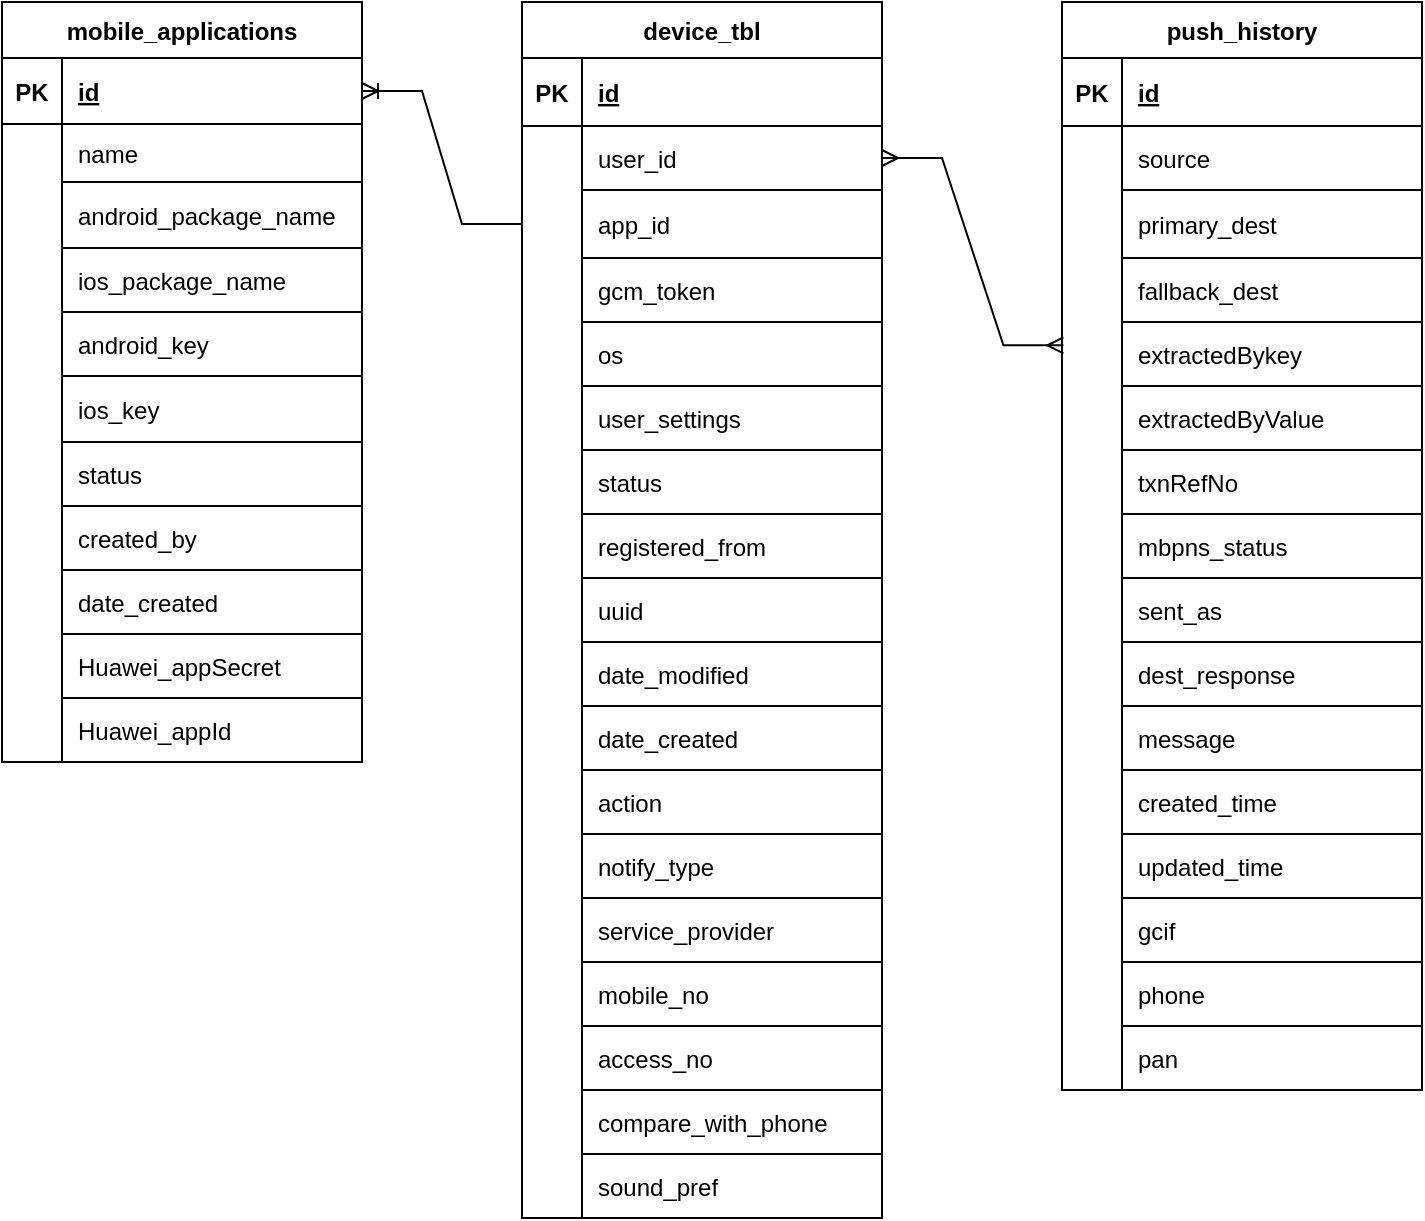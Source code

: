 <mxfile version="17.4.4" type="github"><diagram id="eEulWXPIhSDgjlJw3OlP" name="Page-1"><mxGraphModel dx="3148" dy="507" grid="1" gridSize="10" guides="1" tooltips="1" connect="1" arrows="1" fold="1" page="1" pageScale="1" pageWidth="1100" pageHeight="850" math="0" shadow="0"><root><mxCell id="0"/><mxCell id="1" parent="0"/><object label="mobile_applications" mobile_applications="primary key" id="qhrVkv6EG1f0teXsDzp--62"><mxCell style="shape=table;startSize=28;container=1;collapsible=1;childLayout=tableLayout;fixedRows=0;rowLines=0;fontStyle=1;align=center;resizeLast=1;fillColor=none;autosize=1;" vertex="1" parent="1"><mxGeometry x="-2180" y="50" width="180" height="380" as="geometry"/></mxCell></object><mxCell id="qhrVkv6EG1f0teXsDzp--63" value="" style="shape=tableRow;horizontal=0;startSize=0;swimlaneHead=0;swimlaneBody=0;fillColor=none;collapsible=0;dropTarget=0;points=[[0,0.5],[1,0.5]];portConstraint=eastwest;top=0;left=0;right=0;bottom=1;" vertex="1" parent="qhrVkv6EG1f0teXsDzp--62"><mxGeometry y="28" width="180" height="33" as="geometry"/></mxCell><mxCell id="qhrVkv6EG1f0teXsDzp--64" value="PK" style="shape=partialRectangle;connectable=0;fillColor=none;top=0;left=0;bottom=0;right=0;fontStyle=1;overflow=hidden;" vertex="1" parent="qhrVkv6EG1f0teXsDzp--63"><mxGeometry width="30" height="33" as="geometry"><mxRectangle width="30" height="33" as="alternateBounds"/></mxGeometry></mxCell><mxCell id="qhrVkv6EG1f0teXsDzp--65" value="id" style="shape=partialRectangle;connectable=0;fillColor=none;top=0;left=0;bottom=0;right=0;align=left;spacingLeft=6;fontStyle=5;overflow=hidden;" vertex="1" parent="qhrVkv6EG1f0teXsDzp--63"><mxGeometry x="30" width="150" height="33" as="geometry"><mxRectangle width="150" height="33" as="alternateBounds"/></mxGeometry></mxCell><mxCell id="qhrVkv6EG1f0teXsDzp--66" value="" style="shape=tableRow;horizontal=0;startSize=0;swimlaneHead=0;swimlaneBody=0;fillColor=none;collapsible=0;dropTarget=0;points=[[0,0.5],[1,0.5]];portConstraint=eastwest;top=0;left=0;right=0;bottom=0;" vertex="1" parent="qhrVkv6EG1f0teXsDzp--62"><mxGeometry y="61" width="180" height="29" as="geometry"/></mxCell><mxCell id="qhrVkv6EG1f0teXsDzp--67" value="" style="shape=partialRectangle;connectable=0;fillColor=none;top=0;left=0;bottom=0;right=0;editable=1;overflow=hidden;" vertex="1" parent="qhrVkv6EG1f0teXsDzp--66"><mxGeometry width="30" height="29" as="geometry"><mxRectangle width="30" height="29" as="alternateBounds"/></mxGeometry></mxCell><mxCell id="qhrVkv6EG1f0teXsDzp--68" value="name    " style="shape=partialRectangle;connectable=0;fillColor=none;top=0;left=0;bottom=0;right=0;align=left;spacingLeft=6;overflow=hidden;strokeColor=default;strokeOpacity=100;" vertex="1" parent="qhrVkv6EG1f0teXsDzp--66"><mxGeometry x="30" width="150" height="29" as="geometry"><mxRectangle width="150" height="29" as="alternateBounds"/></mxGeometry></mxCell><mxCell id="qhrVkv6EG1f0teXsDzp--69" value="" style="shape=tableRow;horizontal=0;startSize=0;swimlaneHead=0;swimlaneBody=0;fillColor=none;collapsible=0;dropTarget=0;points=[[0,0.5],[1,0.5]];portConstraint=eastwest;top=0;left=0;right=0;bottom=0;" vertex="1" parent="qhrVkv6EG1f0teXsDzp--62"><mxGeometry y="90" width="180" height="33" as="geometry"/></mxCell><mxCell id="qhrVkv6EG1f0teXsDzp--70" value="" style="shape=partialRectangle;connectable=0;fillColor=none;top=0;left=0;bottom=0;right=0;editable=1;overflow=hidden;" vertex="1" parent="qhrVkv6EG1f0teXsDzp--69"><mxGeometry width="30" height="33" as="geometry"><mxRectangle width="30" height="33" as="alternateBounds"/></mxGeometry></mxCell><mxCell id="qhrVkv6EG1f0teXsDzp--71" value="android_package_name" style="shape=partialRectangle;connectable=0;fillColor=none;top=1;left=0;bottom=0;right=0;align=left;spacingLeft=6;overflow=hidden;" vertex="1" parent="qhrVkv6EG1f0teXsDzp--69"><mxGeometry x="30" width="150" height="33" as="geometry"><mxRectangle width="150" height="33" as="alternateBounds"/></mxGeometry></mxCell><mxCell id="qhrVkv6EG1f0teXsDzp--72" value="" style="shape=tableRow;horizontal=0;startSize=0;swimlaneHead=0;swimlaneBody=0;fillColor=none;collapsible=0;dropTarget=0;points=[[0,0.5],[1,0.5]];portConstraint=eastwest;top=0;left=0;right=0;bottom=0;" vertex="1" parent="qhrVkv6EG1f0teXsDzp--62"><mxGeometry y="123" width="180" height="32" as="geometry"/></mxCell><mxCell id="qhrVkv6EG1f0teXsDzp--73" value="" style="shape=partialRectangle;connectable=0;fillColor=none;top=0;left=0;bottom=0;right=0;editable=1;overflow=hidden;" vertex="1" parent="qhrVkv6EG1f0teXsDzp--72"><mxGeometry width="30" height="32" as="geometry"><mxRectangle width="30" height="32" as="alternateBounds"/></mxGeometry></mxCell><mxCell id="qhrVkv6EG1f0teXsDzp--74" value="ios_package_name" style="shape=partialRectangle;connectable=0;fillColor=none;top=1;left=0;bottom=0;right=0;align=left;spacingLeft=6;overflow=hidden;" vertex="1" parent="qhrVkv6EG1f0teXsDzp--72"><mxGeometry x="30" width="150" height="32" as="geometry"><mxRectangle width="150" height="32" as="alternateBounds"/></mxGeometry></mxCell><mxCell id="qhrVkv6EG1f0teXsDzp--75" style="shape=tableRow;horizontal=0;startSize=0;swimlaneHead=0;swimlaneBody=0;fillColor=none;collapsible=0;dropTarget=0;points=[[0,0.5],[1,0.5]];portConstraint=eastwest;top=0;left=0;right=0;bottom=0;" vertex="1" parent="qhrVkv6EG1f0teXsDzp--62"><mxGeometry y="155" width="180" height="32" as="geometry"/></mxCell><mxCell id="qhrVkv6EG1f0teXsDzp--76" style="shape=partialRectangle;connectable=0;fillColor=none;top=0;left=0;bottom=0;right=0;editable=1;overflow=hidden;" vertex="1" parent="qhrVkv6EG1f0teXsDzp--75"><mxGeometry width="30" height="32" as="geometry"><mxRectangle width="30" height="32" as="alternateBounds"/></mxGeometry></mxCell><mxCell id="qhrVkv6EG1f0teXsDzp--77" value="android_key" style="shape=partialRectangle;connectable=0;fillColor=none;top=1;left=0;bottom=0;right=0;align=left;spacingLeft=6;overflow=hidden;" vertex="1" parent="qhrVkv6EG1f0teXsDzp--75"><mxGeometry x="30" width="150" height="32" as="geometry"><mxRectangle width="150" height="32" as="alternateBounds"/></mxGeometry></mxCell><mxCell id="qhrVkv6EG1f0teXsDzp--78" style="shape=tableRow;horizontal=0;startSize=0;swimlaneHead=0;swimlaneBody=0;fillColor=none;collapsible=0;dropTarget=0;points=[[0,0.5],[1,0.5]];portConstraint=eastwest;top=0;left=0;right=0;bottom=0;" vertex="1" parent="qhrVkv6EG1f0teXsDzp--62"><mxGeometry y="187" width="180" height="33" as="geometry"/></mxCell><mxCell id="qhrVkv6EG1f0teXsDzp--79" style="shape=partialRectangle;connectable=0;fillColor=none;top=0;left=0;bottom=0;right=0;editable=1;overflow=hidden;" vertex="1" parent="qhrVkv6EG1f0teXsDzp--78"><mxGeometry width="30" height="33" as="geometry"><mxRectangle width="30" height="33" as="alternateBounds"/></mxGeometry></mxCell><mxCell id="qhrVkv6EG1f0teXsDzp--80" value="ios_key" style="shape=partialRectangle;connectable=0;fillColor=none;top=1;left=0;bottom=0;right=0;align=left;spacingLeft=6;overflow=hidden;" vertex="1" parent="qhrVkv6EG1f0teXsDzp--78"><mxGeometry x="30" width="150" height="33" as="geometry"><mxRectangle width="150" height="33" as="alternateBounds"/></mxGeometry></mxCell><mxCell id="qhrVkv6EG1f0teXsDzp--81" style="shape=tableRow;horizontal=0;startSize=0;swimlaneHead=0;swimlaneBody=0;fillColor=none;collapsible=0;dropTarget=0;points=[[0,0.5],[1,0.5]];portConstraint=eastwest;top=0;left=0;right=0;bottom=0;" vertex="1" parent="qhrVkv6EG1f0teXsDzp--62"><mxGeometry y="220" width="180" height="32" as="geometry"/></mxCell><mxCell id="qhrVkv6EG1f0teXsDzp--82" style="shape=partialRectangle;connectable=0;fillColor=none;top=0;left=0;bottom=0;right=0;editable=1;overflow=hidden;" vertex="1" parent="qhrVkv6EG1f0teXsDzp--81"><mxGeometry width="30" height="32" as="geometry"><mxRectangle width="30" height="32" as="alternateBounds"/></mxGeometry></mxCell><mxCell id="qhrVkv6EG1f0teXsDzp--83" value="status" style="shape=partialRectangle;connectable=0;fillColor=none;top=1;left=0;bottom=0;right=0;align=left;spacingLeft=6;overflow=hidden;" vertex="1" parent="qhrVkv6EG1f0teXsDzp--81"><mxGeometry x="30" width="150" height="32" as="geometry"><mxRectangle width="150" height="32" as="alternateBounds"/></mxGeometry></mxCell><mxCell id="qhrVkv6EG1f0teXsDzp--84" style="shape=tableRow;horizontal=0;startSize=0;swimlaneHead=0;swimlaneBody=0;fillColor=none;collapsible=0;dropTarget=0;points=[[0,0.5],[1,0.5]];portConstraint=eastwest;top=0;left=0;right=0;bottom=0;" vertex="1" parent="qhrVkv6EG1f0teXsDzp--62"><mxGeometry y="252" width="180" height="32" as="geometry"/></mxCell><mxCell id="qhrVkv6EG1f0teXsDzp--85" style="shape=partialRectangle;connectable=0;fillColor=none;top=0;left=0;bottom=0;right=0;editable=1;overflow=hidden;" vertex="1" parent="qhrVkv6EG1f0teXsDzp--84"><mxGeometry width="30" height="32" as="geometry"><mxRectangle width="30" height="32" as="alternateBounds"/></mxGeometry></mxCell><mxCell id="qhrVkv6EG1f0teXsDzp--86" value="created_by" style="shape=partialRectangle;connectable=0;fillColor=none;top=1;left=0;bottom=0;right=0;align=left;spacingLeft=6;overflow=hidden;" vertex="1" parent="qhrVkv6EG1f0teXsDzp--84"><mxGeometry x="30" width="150" height="32" as="geometry"><mxRectangle width="150" height="32" as="alternateBounds"/></mxGeometry></mxCell><mxCell id="qhrVkv6EG1f0teXsDzp--87" style="shape=tableRow;horizontal=0;startSize=0;swimlaneHead=0;swimlaneBody=0;fillColor=none;collapsible=0;dropTarget=0;points=[[0,0.5],[1,0.5]];portConstraint=eastwest;top=0;left=0;right=0;bottom=0;" vertex="1" parent="qhrVkv6EG1f0teXsDzp--62"><mxGeometry y="284" width="180" height="32" as="geometry"/></mxCell><mxCell id="qhrVkv6EG1f0teXsDzp--88" style="shape=partialRectangle;connectable=0;fillColor=none;top=0;left=0;bottom=0;right=0;editable=1;overflow=hidden;" vertex="1" parent="qhrVkv6EG1f0teXsDzp--87"><mxGeometry width="30" height="32" as="geometry"><mxRectangle width="30" height="32" as="alternateBounds"/></mxGeometry></mxCell><mxCell id="qhrVkv6EG1f0teXsDzp--89" value="date_created" style="shape=partialRectangle;connectable=0;fillColor=none;top=1;left=0;bottom=0;right=0;align=left;spacingLeft=6;overflow=hidden;" vertex="1" parent="qhrVkv6EG1f0teXsDzp--87"><mxGeometry x="30" width="150" height="32" as="geometry"><mxRectangle width="150" height="32" as="alternateBounds"/></mxGeometry></mxCell><mxCell id="qhrVkv6EG1f0teXsDzp--90" style="shape=tableRow;horizontal=0;startSize=0;swimlaneHead=0;swimlaneBody=0;fillColor=none;collapsible=0;dropTarget=0;points=[[0,0.5],[1,0.5]];portConstraint=eastwest;top=0;left=0;right=0;bottom=0;" vertex="1" parent="qhrVkv6EG1f0teXsDzp--62"><mxGeometry y="316" width="180" height="32" as="geometry"/></mxCell><mxCell id="qhrVkv6EG1f0teXsDzp--91" style="shape=partialRectangle;connectable=0;fillColor=none;top=0;left=0;bottom=0;right=0;editable=1;overflow=hidden;" vertex="1" parent="qhrVkv6EG1f0teXsDzp--90"><mxGeometry width="30" height="32" as="geometry"><mxRectangle width="30" height="32" as="alternateBounds"/></mxGeometry></mxCell><mxCell id="qhrVkv6EG1f0teXsDzp--92" value="Huawei_appSecret" style="shape=partialRectangle;connectable=0;fillColor=none;top=1;left=0;bottom=0;right=0;align=left;spacingLeft=6;overflow=hidden;" vertex="1" parent="qhrVkv6EG1f0teXsDzp--90"><mxGeometry x="30" width="150" height="32" as="geometry"><mxRectangle width="150" height="32" as="alternateBounds"/></mxGeometry></mxCell><mxCell id="qhrVkv6EG1f0teXsDzp--93" style="shape=tableRow;horizontal=0;startSize=0;swimlaneHead=0;swimlaneBody=0;fillColor=none;collapsible=0;dropTarget=0;points=[[0,0.5],[1,0.5]];portConstraint=eastwest;top=0;left=0;right=0;bottom=0;" vertex="1" parent="qhrVkv6EG1f0teXsDzp--62"><mxGeometry y="348" width="180" height="32" as="geometry"/></mxCell><mxCell id="qhrVkv6EG1f0teXsDzp--94" style="shape=partialRectangle;connectable=0;fillColor=none;top=0;left=0;bottom=0;right=0;editable=1;overflow=hidden;" vertex="1" parent="qhrVkv6EG1f0teXsDzp--93"><mxGeometry width="30" height="32" as="geometry"><mxRectangle width="30" height="32" as="alternateBounds"/></mxGeometry></mxCell><mxCell id="qhrVkv6EG1f0teXsDzp--95" value="Huawei_appId" style="shape=partialRectangle;connectable=0;fillColor=none;top=1;left=0;bottom=0;right=0;align=left;spacingLeft=6;overflow=hidden;" vertex="1" parent="qhrVkv6EG1f0teXsDzp--93"><mxGeometry x="30" width="150" height="32" as="geometry"><mxRectangle width="150" height="32" as="alternateBounds"/></mxGeometry></mxCell><mxCell id="qhrVkv6EG1f0teXsDzp--96" value="device_tbl" style="shape=table;startSize=28;container=1;collapsible=1;childLayout=tableLayout;fixedRows=0;rowLines=0;fontStyle=1;align=center;resizeLast=1;strokeColor=default;fillColor=none;autosize=1;" vertex="1" parent="1"><mxGeometry x="-1920" y="50" width="180" height="608" as="geometry"/></mxCell><mxCell id="qhrVkv6EG1f0teXsDzp--97" value="" style="shape=tableRow;horizontal=0;startSize=0;swimlaneHead=0;swimlaneBody=0;fillColor=none;collapsible=0;dropTarget=0;points=[[0,0.5],[1,0.5]];portConstraint=eastwest;top=0;left=0;right=0;bottom=1;strokeColor=default;autosize=1;" vertex="1" parent="qhrVkv6EG1f0teXsDzp--96"><mxGeometry y="28" width="180" height="34" as="geometry"/></mxCell><mxCell id="qhrVkv6EG1f0teXsDzp--98" value="PK" style="shape=partialRectangle;connectable=0;fillColor=none;top=0;left=0;bottom=0;right=0;fontStyle=1;overflow=hidden;strokeColor=default;autosize=1;" vertex="1" parent="qhrVkv6EG1f0teXsDzp--97"><mxGeometry width="30" height="34" as="geometry"><mxRectangle width="30" height="34" as="alternateBounds"/></mxGeometry></mxCell><mxCell id="qhrVkv6EG1f0teXsDzp--99" value="id" style="shape=partialRectangle;connectable=0;fillColor=none;top=0;left=0;bottom=0;right=0;align=left;spacingLeft=6;fontStyle=5;overflow=hidden;strokeColor=default;autosize=1;" vertex="1" parent="qhrVkv6EG1f0teXsDzp--97"><mxGeometry x="30" width="150" height="34" as="geometry"><mxRectangle width="150" height="34" as="alternateBounds"/></mxGeometry></mxCell><mxCell id="qhrVkv6EG1f0teXsDzp--100" value="" style="shape=tableRow;horizontal=0;startSize=0;swimlaneHead=0;swimlaneBody=0;fillColor=none;collapsible=0;dropTarget=0;points=[[0,0.5],[1,0.5]];portConstraint=eastwest;top=0;left=0;right=0;bottom=0;strokeColor=default;autosize=1;" vertex="1" parent="qhrVkv6EG1f0teXsDzp--96"><mxGeometry y="62" width="180" height="32" as="geometry"/></mxCell><mxCell id="qhrVkv6EG1f0teXsDzp--101" value="" style="shape=partialRectangle;connectable=0;fillColor=none;top=0;left=0;bottom=0;right=0;editable=1;overflow=hidden;strokeColor=default;autosize=1;" vertex="1" parent="qhrVkv6EG1f0teXsDzp--100"><mxGeometry width="30" height="32" as="geometry"><mxRectangle width="30" height="32" as="alternateBounds"/></mxGeometry></mxCell><mxCell id="qhrVkv6EG1f0teXsDzp--102" value="user_id" style="shape=partialRectangle;connectable=0;fillColor=none;top=0;left=0;bottom=0;right=0;align=left;spacingLeft=6;overflow=hidden;strokeColor=default;autosize=1;" vertex="1" parent="qhrVkv6EG1f0teXsDzp--100"><mxGeometry x="30" width="150" height="32" as="geometry"><mxRectangle width="150" height="32" as="alternateBounds"/></mxGeometry></mxCell><mxCell id="qhrVkv6EG1f0teXsDzp--103" value="" style="shape=tableRow;horizontal=0;startSize=0;swimlaneHead=0;swimlaneBody=0;fillColor=none;collapsible=0;dropTarget=0;points=[[0,0.5],[1,0.5]];portConstraint=eastwest;top=0;left=0;right=0;bottom=0;strokeColor=default;autosize=1;" vertex="1" parent="qhrVkv6EG1f0teXsDzp--96"><mxGeometry y="94" width="180" height="34" as="geometry"/></mxCell><mxCell id="qhrVkv6EG1f0teXsDzp--104" value="" style="shape=partialRectangle;connectable=0;fillColor=none;top=0;left=0;bottom=0;right=0;editable=1;overflow=hidden;strokeColor=default;autosize=1;" vertex="1" parent="qhrVkv6EG1f0teXsDzp--103"><mxGeometry width="30" height="34" as="geometry"><mxRectangle width="30" height="34" as="alternateBounds"/></mxGeometry></mxCell><mxCell id="qhrVkv6EG1f0teXsDzp--105" value="app_id" style="shape=partialRectangle;connectable=0;fillColor=none;top=1;left=0;bottom=0;right=0;align=left;spacingLeft=6;overflow=hidden;strokeColor=default;autosize=1;" vertex="1" parent="qhrVkv6EG1f0teXsDzp--103"><mxGeometry x="30" width="150" height="34" as="geometry"><mxRectangle width="150" height="34" as="alternateBounds"/></mxGeometry></mxCell><mxCell id="qhrVkv6EG1f0teXsDzp--106" value="" style="shape=tableRow;horizontal=0;startSize=0;swimlaneHead=0;swimlaneBody=0;fillColor=none;collapsible=0;dropTarget=0;points=[[0,0.5],[1,0.5]];portConstraint=eastwest;top=0;left=0;right=0;bottom=0;strokeColor=default;autosize=1;" vertex="1" parent="qhrVkv6EG1f0teXsDzp--96"><mxGeometry y="128" width="180" height="32" as="geometry"/></mxCell><mxCell id="qhrVkv6EG1f0teXsDzp--107" value="" style="shape=partialRectangle;connectable=0;fillColor=none;top=0;left=0;bottom=0;right=0;editable=1;overflow=hidden;strokeColor=default;autosize=1;" vertex="1" parent="qhrVkv6EG1f0teXsDzp--106"><mxGeometry width="30" height="32" as="geometry"><mxRectangle width="30" height="32" as="alternateBounds"/></mxGeometry></mxCell><mxCell id="qhrVkv6EG1f0teXsDzp--108" value="gcm_token" style="shape=partialRectangle;connectable=0;fillColor=none;top=1;left=0;bottom=0;right=0;align=left;spacingLeft=6;overflow=hidden;strokeColor=default;autosize=1;" vertex="1" parent="qhrVkv6EG1f0teXsDzp--106"><mxGeometry x="30" width="150" height="32" as="geometry"><mxRectangle width="150" height="32" as="alternateBounds"/></mxGeometry></mxCell><mxCell id="qhrVkv6EG1f0teXsDzp--136" style="shape=tableRow;horizontal=0;startSize=0;swimlaneHead=0;swimlaneBody=0;fillColor=none;collapsible=0;dropTarget=0;points=[[0,0.5],[1,0.5]];portConstraint=eastwest;top=0;left=0;right=0;bottom=0;strokeColor=default;autosize=1;" vertex="1" parent="qhrVkv6EG1f0teXsDzp--96"><mxGeometry y="160" width="180" height="32" as="geometry"/></mxCell><mxCell id="qhrVkv6EG1f0teXsDzp--137" style="shape=partialRectangle;connectable=0;fillColor=none;top=0;left=0;bottom=0;right=0;editable=1;overflow=hidden;strokeColor=default;autosize=1;" vertex="1" parent="qhrVkv6EG1f0teXsDzp--136"><mxGeometry width="30" height="32" as="geometry"><mxRectangle width="30" height="32" as="alternateBounds"/></mxGeometry></mxCell><mxCell id="qhrVkv6EG1f0teXsDzp--138" value="os" style="shape=partialRectangle;connectable=0;fillColor=none;top=1;left=0;bottom=0;right=0;align=left;spacingLeft=6;overflow=hidden;strokeColor=default;autosize=1;" vertex="1" parent="qhrVkv6EG1f0teXsDzp--136"><mxGeometry x="30" width="150" height="32" as="geometry"><mxRectangle width="150" height="32" as="alternateBounds"/></mxGeometry></mxCell><mxCell id="qhrVkv6EG1f0teXsDzp--133" style="shape=tableRow;horizontal=0;startSize=0;swimlaneHead=0;swimlaneBody=0;fillColor=none;collapsible=0;dropTarget=0;points=[[0,0.5],[1,0.5]];portConstraint=eastwest;top=0;left=0;right=0;bottom=0;strokeColor=default;autosize=1;" vertex="1" parent="qhrVkv6EG1f0teXsDzp--96"><mxGeometry y="192" width="180" height="32" as="geometry"/></mxCell><mxCell id="qhrVkv6EG1f0teXsDzp--134" style="shape=partialRectangle;connectable=0;fillColor=none;top=0;left=0;bottom=0;right=0;editable=1;overflow=hidden;strokeColor=default;autosize=1;" vertex="1" parent="qhrVkv6EG1f0teXsDzp--133"><mxGeometry width="30" height="32" as="geometry"><mxRectangle width="30" height="32" as="alternateBounds"/></mxGeometry></mxCell><mxCell id="qhrVkv6EG1f0teXsDzp--135" value="user_settings" style="shape=partialRectangle;connectable=0;fillColor=none;top=1;left=0;bottom=0;right=0;align=left;spacingLeft=6;overflow=hidden;strokeColor=default;autosize=1;" vertex="1" parent="qhrVkv6EG1f0teXsDzp--133"><mxGeometry x="30" width="150" height="32" as="geometry"><mxRectangle width="150" height="32" as="alternateBounds"/></mxGeometry></mxCell><mxCell id="qhrVkv6EG1f0teXsDzp--130" style="shape=tableRow;horizontal=0;startSize=0;swimlaneHead=0;swimlaneBody=0;fillColor=none;collapsible=0;dropTarget=0;points=[[0,0.5],[1,0.5]];portConstraint=eastwest;top=0;left=0;right=0;bottom=0;strokeColor=default;autosize=1;" vertex="1" parent="qhrVkv6EG1f0teXsDzp--96"><mxGeometry y="224" width="180" height="32" as="geometry"/></mxCell><mxCell id="qhrVkv6EG1f0teXsDzp--131" style="shape=partialRectangle;connectable=0;fillColor=none;top=0;left=0;bottom=0;right=0;editable=1;overflow=hidden;strokeColor=default;autosize=1;" vertex="1" parent="qhrVkv6EG1f0teXsDzp--130"><mxGeometry width="30" height="32" as="geometry"><mxRectangle width="30" height="32" as="alternateBounds"/></mxGeometry></mxCell><mxCell id="qhrVkv6EG1f0teXsDzp--132" value="status" style="shape=partialRectangle;connectable=0;fillColor=none;top=1;left=0;bottom=0;right=0;align=left;spacingLeft=6;overflow=hidden;strokeColor=default;autosize=1;" vertex="1" parent="qhrVkv6EG1f0teXsDzp--130"><mxGeometry x="30" width="150" height="32" as="geometry"><mxRectangle width="150" height="32" as="alternateBounds"/></mxGeometry></mxCell><mxCell id="qhrVkv6EG1f0teXsDzp--127" style="shape=tableRow;horizontal=0;startSize=0;swimlaneHead=0;swimlaneBody=0;fillColor=none;collapsible=0;dropTarget=0;points=[[0,0.5],[1,0.5]];portConstraint=eastwest;top=0;left=0;right=0;bottom=0;strokeColor=default;autosize=1;" vertex="1" parent="qhrVkv6EG1f0teXsDzp--96"><mxGeometry y="256" width="180" height="32" as="geometry"/></mxCell><mxCell id="qhrVkv6EG1f0teXsDzp--128" style="shape=partialRectangle;connectable=0;fillColor=none;top=0;left=0;bottom=0;right=0;editable=1;overflow=hidden;strokeColor=default;autosize=1;" vertex="1" parent="qhrVkv6EG1f0teXsDzp--127"><mxGeometry width="30" height="32" as="geometry"><mxRectangle width="30" height="32" as="alternateBounds"/></mxGeometry></mxCell><mxCell id="qhrVkv6EG1f0teXsDzp--129" value="registered_from" style="shape=partialRectangle;connectable=0;fillColor=none;top=1;left=0;bottom=0;right=0;align=left;spacingLeft=6;overflow=hidden;strokeColor=default;autosize=1;" vertex="1" parent="qhrVkv6EG1f0teXsDzp--127"><mxGeometry x="30" width="150" height="32" as="geometry"><mxRectangle width="150" height="32" as="alternateBounds"/></mxGeometry></mxCell><mxCell id="qhrVkv6EG1f0teXsDzp--124" style="shape=tableRow;horizontal=0;startSize=0;swimlaneHead=0;swimlaneBody=0;fillColor=none;collapsible=0;dropTarget=0;points=[[0,0.5],[1,0.5]];portConstraint=eastwest;top=0;left=0;right=0;bottom=0;strokeColor=default;autosize=1;" vertex="1" parent="qhrVkv6EG1f0teXsDzp--96"><mxGeometry y="288" width="180" height="32" as="geometry"/></mxCell><mxCell id="qhrVkv6EG1f0teXsDzp--125" style="shape=partialRectangle;connectable=0;fillColor=none;top=0;left=0;bottom=0;right=0;editable=1;overflow=hidden;strokeColor=default;autosize=1;" vertex="1" parent="qhrVkv6EG1f0teXsDzp--124"><mxGeometry width="30" height="32" as="geometry"><mxRectangle width="30" height="32" as="alternateBounds"/></mxGeometry></mxCell><mxCell id="qhrVkv6EG1f0teXsDzp--126" value="uuid" style="shape=partialRectangle;connectable=0;fillColor=none;top=1;left=0;bottom=0;right=0;align=left;spacingLeft=6;overflow=hidden;strokeColor=default;autosize=1;" vertex="1" parent="qhrVkv6EG1f0teXsDzp--124"><mxGeometry x="30" width="150" height="32" as="geometry"><mxRectangle width="150" height="32" as="alternateBounds"/></mxGeometry></mxCell><mxCell id="qhrVkv6EG1f0teXsDzp--121" style="shape=tableRow;horizontal=0;startSize=0;swimlaneHead=0;swimlaneBody=0;fillColor=none;collapsible=0;dropTarget=0;points=[[0,0.5],[1,0.5]];portConstraint=eastwest;top=0;left=0;right=0;bottom=0;strokeColor=default;autosize=1;" vertex="1" parent="qhrVkv6EG1f0teXsDzp--96"><mxGeometry y="320" width="180" height="32" as="geometry"/></mxCell><mxCell id="qhrVkv6EG1f0teXsDzp--122" style="shape=partialRectangle;connectable=0;fillColor=none;top=0;left=0;bottom=0;right=0;editable=1;overflow=hidden;strokeColor=default;autosize=1;" vertex="1" parent="qhrVkv6EG1f0teXsDzp--121"><mxGeometry width="30" height="32" as="geometry"><mxRectangle width="30" height="32" as="alternateBounds"/></mxGeometry></mxCell><mxCell id="qhrVkv6EG1f0teXsDzp--123" value="date_modified" style="shape=partialRectangle;connectable=0;fillColor=none;top=1;left=0;bottom=0;right=0;align=left;spacingLeft=6;overflow=hidden;strokeColor=default;autosize=1;" vertex="1" parent="qhrVkv6EG1f0teXsDzp--121"><mxGeometry x="30" width="150" height="32" as="geometry"><mxRectangle width="150" height="32" as="alternateBounds"/></mxGeometry></mxCell><mxCell id="qhrVkv6EG1f0teXsDzp--118" style="shape=tableRow;horizontal=0;startSize=0;swimlaneHead=0;swimlaneBody=0;fillColor=none;collapsible=0;dropTarget=0;points=[[0,0.5],[1,0.5]];portConstraint=eastwest;top=0;left=0;right=0;bottom=0;strokeColor=default;autosize=1;" vertex="1" parent="qhrVkv6EG1f0teXsDzp--96"><mxGeometry y="352" width="180" height="32" as="geometry"/></mxCell><mxCell id="qhrVkv6EG1f0teXsDzp--119" style="shape=partialRectangle;connectable=0;fillColor=none;top=0;left=0;bottom=0;right=0;editable=1;overflow=hidden;strokeColor=default;autosize=1;" vertex="1" parent="qhrVkv6EG1f0teXsDzp--118"><mxGeometry width="30" height="32" as="geometry"><mxRectangle width="30" height="32" as="alternateBounds"/></mxGeometry></mxCell><mxCell id="qhrVkv6EG1f0teXsDzp--120" value="date_created" style="shape=partialRectangle;connectable=0;fillColor=none;top=1;left=0;bottom=0;right=0;align=left;spacingLeft=6;overflow=hidden;strokeColor=default;autosize=1;" vertex="1" parent="qhrVkv6EG1f0teXsDzp--118"><mxGeometry x="30" width="150" height="32" as="geometry"><mxRectangle width="150" height="32" as="alternateBounds"/></mxGeometry></mxCell><mxCell id="qhrVkv6EG1f0teXsDzp--115" style="shape=tableRow;horizontal=0;startSize=0;swimlaneHead=0;swimlaneBody=0;fillColor=none;collapsible=0;dropTarget=0;points=[[0,0.5],[1,0.5]];portConstraint=eastwest;top=0;left=0;right=0;bottom=0;strokeColor=default;autosize=1;" vertex="1" parent="qhrVkv6EG1f0teXsDzp--96"><mxGeometry y="384" width="180" height="32" as="geometry"/></mxCell><mxCell id="qhrVkv6EG1f0teXsDzp--116" style="shape=partialRectangle;connectable=0;fillColor=none;top=0;left=0;bottom=0;right=0;editable=1;overflow=hidden;strokeColor=default;autosize=1;" vertex="1" parent="qhrVkv6EG1f0teXsDzp--115"><mxGeometry width="30" height="32" as="geometry"><mxRectangle width="30" height="32" as="alternateBounds"/></mxGeometry></mxCell><mxCell id="qhrVkv6EG1f0teXsDzp--117" value="action" style="shape=partialRectangle;connectable=0;fillColor=none;top=1;left=0;bottom=0;right=0;align=left;spacingLeft=6;overflow=hidden;strokeColor=default;autosize=1;" vertex="1" parent="qhrVkv6EG1f0teXsDzp--115"><mxGeometry x="30" width="150" height="32" as="geometry"><mxRectangle width="150" height="32" as="alternateBounds"/></mxGeometry></mxCell><mxCell id="qhrVkv6EG1f0teXsDzp--112" style="shape=tableRow;horizontal=0;startSize=0;swimlaneHead=0;swimlaneBody=0;fillColor=none;collapsible=0;dropTarget=0;points=[[0,0.5],[1,0.5]];portConstraint=eastwest;top=0;left=0;right=0;bottom=0;strokeColor=default;autosize=1;" vertex="1" parent="qhrVkv6EG1f0teXsDzp--96"><mxGeometry y="416" width="180" height="32" as="geometry"/></mxCell><mxCell id="qhrVkv6EG1f0teXsDzp--113" style="shape=partialRectangle;connectable=0;fillColor=none;top=0;left=0;bottom=0;right=0;editable=1;overflow=hidden;strokeColor=default;autosize=1;" vertex="1" parent="qhrVkv6EG1f0teXsDzp--112"><mxGeometry width="30" height="32" as="geometry"><mxRectangle width="30" height="32" as="alternateBounds"/></mxGeometry></mxCell><mxCell id="qhrVkv6EG1f0teXsDzp--114" value="notify_type" style="shape=partialRectangle;connectable=0;fillColor=none;top=1;left=0;bottom=0;right=0;align=left;spacingLeft=6;overflow=hidden;strokeColor=default;autosize=1;" vertex="1" parent="qhrVkv6EG1f0teXsDzp--112"><mxGeometry x="30" width="150" height="32" as="geometry"><mxRectangle width="150" height="32" as="alternateBounds"/></mxGeometry></mxCell><mxCell id="qhrVkv6EG1f0teXsDzp--109" style="shape=tableRow;horizontal=0;startSize=0;swimlaneHead=0;swimlaneBody=0;fillColor=none;collapsible=0;dropTarget=0;points=[[0,0.5],[1,0.5]];portConstraint=eastwest;top=0;left=0;right=0;bottom=0;strokeColor=default;autosize=1;" vertex="1" parent="qhrVkv6EG1f0teXsDzp--96"><mxGeometry y="448" width="180" height="32" as="geometry"/></mxCell><mxCell id="qhrVkv6EG1f0teXsDzp--110" style="shape=partialRectangle;connectable=0;fillColor=none;top=0;left=0;bottom=0;right=0;editable=1;overflow=hidden;strokeColor=default;autosize=1;" vertex="1" parent="qhrVkv6EG1f0teXsDzp--109"><mxGeometry width="30" height="32" as="geometry"><mxRectangle width="30" height="32" as="alternateBounds"/></mxGeometry></mxCell><mxCell id="qhrVkv6EG1f0teXsDzp--111" value="service_provider" style="shape=partialRectangle;connectable=0;fillColor=none;top=1;left=0;bottom=0;right=0;align=left;spacingLeft=6;overflow=hidden;strokeColor=default;autosize=1;" vertex="1" parent="qhrVkv6EG1f0teXsDzp--109"><mxGeometry x="30" width="150" height="32" as="geometry"><mxRectangle width="150" height="32" as="alternateBounds"/></mxGeometry></mxCell><mxCell id="qhrVkv6EG1f0teXsDzp--358" style="shape=tableRow;horizontal=0;startSize=0;swimlaneHead=0;swimlaneBody=0;fillColor=none;collapsible=0;dropTarget=0;points=[[0,0.5],[1,0.5]];portConstraint=eastwest;top=0;left=0;right=0;bottom=0;strokeColor=default;autosize=1;" vertex="1" parent="qhrVkv6EG1f0teXsDzp--96"><mxGeometry y="480" width="180" height="32" as="geometry"/></mxCell><mxCell id="qhrVkv6EG1f0teXsDzp--359" style="shape=partialRectangle;connectable=0;fillColor=none;top=0;left=0;bottom=0;right=0;editable=1;overflow=hidden;strokeColor=default;autosize=1;" vertex="1" parent="qhrVkv6EG1f0teXsDzp--358"><mxGeometry width="30" height="32" as="geometry"><mxRectangle width="30" height="32" as="alternateBounds"/></mxGeometry></mxCell><mxCell id="qhrVkv6EG1f0teXsDzp--360" value="mobile_no" style="shape=partialRectangle;connectable=0;fillColor=none;top=1;left=0;bottom=0;right=0;align=left;spacingLeft=6;overflow=hidden;strokeColor=default;autosize=1;" vertex="1" parent="qhrVkv6EG1f0teXsDzp--358"><mxGeometry x="30" width="150" height="32" as="geometry"><mxRectangle width="150" height="32" as="alternateBounds"/></mxGeometry></mxCell><mxCell id="qhrVkv6EG1f0teXsDzp--355" style="shape=tableRow;horizontal=0;startSize=0;swimlaneHead=0;swimlaneBody=0;fillColor=none;collapsible=0;dropTarget=0;points=[[0,0.5],[1,0.5]];portConstraint=eastwest;top=0;left=0;right=0;bottom=0;strokeColor=default;autosize=1;" vertex="1" parent="qhrVkv6EG1f0teXsDzp--96"><mxGeometry y="512" width="180" height="32" as="geometry"/></mxCell><mxCell id="qhrVkv6EG1f0teXsDzp--356" style="shape=partialRectangle;connectable=0;fillColor=none;top=0;left=0;bottom=0;right=0;editable=1;overflow=hidden;strokeColor=default;autosize=1;" vertex="1" parent="qhrVkv6EG1f0teXsDzp--355"><mxGeometry width="30" height="32" as="geometry"><mxRectangle width="30" height="32" as="alternateBounds"/></mxGeometry></mxCell><mxCell id="qhrVkv6EG1f0teXsDzp--357" value="access_no" style="shape=partialRectangle;connectable=0;fillColor=none;top=1;left=0;bottom=0;right=0;align=left;spacingLeft=6;overflow=hidden;strokeColor=default;autosize=1;" vertex="1" parent="qhrVkv6EG1f0teXsDzp--355"><mxGeometry x="30" width="150" height="32" as="geometry"><mxRectangle width="150" height="32" as="alternateBounds"/></mxGeometry></mxCell><mxCell id="qhrVkv6EG1f0teXsDzp--352" style="shape=tableRow;horizontal=0;startSize=0;swimlaneHead=0;swimlaneBody=0;fillColor=none;collapsible=0;dropTarget=0;points=[[0,0.5],[1,0.5]];portConstraint=eastwest;top=0;left=0;right=0;bottom=0;strokeColor=default;autosize=1;" vertex="1" parent="qhrVkv6EG1f0teXsDzp--96"><mxGeometry y="544" width="180" height="32" as="geometry"/></mxCell><mxCell id="qhrVkv6EG1f0teXsDzp--353" style="shape=partialRectangle;connectable=0;fillColor=none;top=0;left=0;bottom=0;right=0;editable=1;overflow=hidden;strokeColor=default;autosize=1;" vertex="1" parent="qhrVkv6EG1f0teXsDzp--352"><mxGeometry width="30" height="32" as="geometry"><mxRectangle width="30" height="32" as="alternateBounds"/></mxGeometry></mxCell><mxCell id="qhrVkv6EG1f0teXsDzp--354" value="compare_with_phone" style="shape=partialRectangle;connectable=0;fillColor=none;top=1;left=0;bottom=0;right=0;align=left;spacingLeft=6;overflow=hidden;strokeColor=default;autosize=1;" vertex="1" parent="qhrVkv6EG1f0teXsDzp--352"><mxGeometry x="30" width="150" height="32" as="geometry"><mxRectangle width="150" height="32" as="alternateBounds"/></mxGeometry></mxCell><mxCell id="qhrVkv6EG1f0teXsDzp--349" style="shape=tableRow;horizontal=0;startSize=0;swimlaneHead=0;swimlaneBody=0;fillColor=none;collapsible=0;dropTarget=0;points=[[0,0.5],[1,0.5]];portConstraint=eastwest;top=0;left=0;right=0;bottom=0;strokeColor=default;autosize=1;" vertex="1" parent="qhrVkv6EG1f0teXsDzp--96"><mxGeometry y="576" width="180" height="32" as="geometry"/></mxCell><mxCell id="qhrVkv6EG1f0teXsDzp--350" style="shape=partialRectangle;connectable=0;fillColor=none;top=0;left=0;bottom=0;right=0;editable=1;overflow=hidden;strokeColor=default;autosize=1;" vertex="1" parent="qhrVkv6EG1f0teXsDzp--349"><mxGeometry width="30" height="32" as="geometry"><mxRectangle width="30" height="32" as="alternateBounds"/></mxGeometry></mxCell><mxCell id="qhrVkv6EG1f0teXsDzp--351" value="sound_pref" style="shape=partialRectangle;connectable=0;fillColor=none;top=1;left=0;bottom=0;right=0;align=left;spacingLeft=6;overflow=hidden;strokeColor=default;autosize=1;" vertex="1" parent="qhrVkv6EG1f0teXsDzp--349"><mxGeometry x="30" width="150" height="32" as="geometry"><mxRectangle width="150" height="32" as="alternateBounds"/></mxGeometry></mxCell><mxCell id="qhrVkv6EG1f0teXsDzp--361" value="push_history" style="shape=table;startSize=28;container=1;collapsible=1;childLayout=tableLayout;fixedRows=0;rowLines=0;fontStyle=1;align=center;resizeLast=1;strokeColor=default;fillColor=none;autosize=1;" vertex="1" parent="1"><mxGeometry x="-1650" y="50" width="180" height="544" as="geometry"/></mxCell><mxCell id="qhrVkv6EG1f0teXsDzp--362" value="" style="shape=tableRow;horizontal=0;startSize=0;swimlaneHead=0;swimlaneBody=0;fillColor=none;collapsible=0;dropTarget=0;points=[[0,0.5],[1,0.5]];portConstraint=eastwest;top=0;left=0;right=0;bottom=1;strokeColor=default;autosize=1;" vertex="1" parent="qhrVkv6EG1f0teXsDzp--361"><mxGeometry y="28" width="180" height="34" as="geometry"/></mxCell><mxCell id="qhrVkv6EG1f0teXsDzp--363" value="PK" style="shape=partialRectangle;connectable=0;fillColor=none;top=0;left=0;bottom=0;right=0;fontStyle=1;overflow=hidden;strokeColor=default;autosize=1;" vertex="1" parent="qhrVkv6EG1f0teXsDzp--362"><mxGeometry width="30" height="34" as="geometry"><mxRectangle width="30" height="34" as="alternateBounds"/></mxGeometry></mxCell><mxCell id="qhrVkv6EG1f0teXsDzp--364" value="id" style="shape=partialRectangle;connectable=0;fillColor=none;top=0;left=0;bottom=0;right=0;align=left;spacingLeft=6;fontStyle=5;overflow=hidden;strokeColor=default;autosize=1;" vertex="1" parent="qhrVkv6EG1f0teXsDzp--362"><mxGeometry x="30" width="150" height="34" as="geometry"><mxRectangle width="150" height="34" as="alternateBounds"/></mxGeometry></mxCell><mxCell id="qhrVkv6EG1f0teXsDzp--365" value="" style="shape=tableRow;horizontal=0;startSize=0;swimlaneHead=0;swimlaneBody=0;fillColor=none;collapsible=0;dropTarget=0;points=[[0,0.5],[1,0.5]];portConstraint=eastwest;top=0;left=0;right=0;bottom=0;strokeColor=default;autosize=1;" vertex="1" parent="qhrVkv6EG1f0teXsDzp--361"><mxGeometry y="62" width="180" height="32" as="geometry"/></mxCell><mxCell id="qhrVkv6EG1f0teXsDzp--366" value="" style="shape=partialRectangle;connectable=0;fillColor=none;top=0;left=0;bottom=0;right=0;editable=1;overflow=hidden;strokeColor=default;autosize=1;" vertex="1" parent="qhrVkv6EG1f0teXsDzp--365"><mxGeometry width="30" height="32" as="geometry"><mxRectangle width="30" height="32" as="alternateBounds"/></mxGeometry></mxCell><mxCell id="qhrVkv6EG1f0teXsDzp--367" value="source" style="shape=partialRectangle;connectable=0;fillColor=none;top=0;left=0;bottom=0;right=0;align=left;spacingLeft=6;overflow=hidden;strokeColor=default;autosize=1;" vertex="1" parent="qhrVkv6EG1f0teXsDzp--365"><mxGeometry x="30" width="150" height="32" as="geometry"><mxRectangle width="150" height="32" as="alternateBounds"/></mxGeometry></mxCell><mxCell id="qhrVkv6EG1f0teXsDzp--368" value="" style="shape=tableRow;horizontal=0;startSize=0;swimlaneHead=0;swimlaneBody=0;fillColor=none;collapsible=0;dropTarget=0;points=[[0,0.5],[1,0.5]];portConstraint=eastwest;top=0;left=0;right=0;bottom=0;strokeColor=default;autosize=1;" vertex="1" parent="qhrVkv6EG1f0teXsDzp--361"><mxGeometry y="94" width="180" height="34" as="geometry"/></mxCell><mxCell id="qhrVkv6EG1f0teXsDzp--369" value="" style="shape=partialRectangle;connectable=0;fillColor=none;top=0;left=0;bottom=0;right=0;editable=1;overflow=hidden;strokeColor=default;autosize=1;" vertex="1" parent="qhrVkv6EG1f0teXsDzp--368"><mxGeometry width="30" height="34" as="geometry"><mxRectangle width="30" height="34" as="alternateBounds"/></mxGeometry></mxCell><mxCell id="qhrVkv6EG1f0teXsDzp--370" value="primary_dest" style="shape=partialRectangle;connectable=0;fillColor=none;top=1;left=0;bottom=0;right=0;align=left;spacingLeft=6;overflow=hidden;strokeColor=default;autosize=1;" vertex="1" parent="qhrVkv6EG1f0teXsDzp--368"><mxGeometry x="30" width="150" height="34" as="geometry"><mxRectangle width="150" height="34" as="alternateBounds"/></mxGeometry></mxCell><mxCell id="qhrVkv6EG1f0teXsDzp--371" value="" style="shape=tableRow;horizontal=0;startSize=0;swimlaneHead=0;swimlaneBody=0;fillColor=none;collapsible=0;dropTarget=0;points=[[0,0.5],[1,0.5]];portConstraint=eastwest;top=0;left=0;right=0;bottom=0;strokeColor=default;autosize=1;" vertex="1" parent="qhrVkv6EG1f0teXsDzp--361"><mxGeometry y="128" width="180" height="32" as="geometry"/></mxCell><mxCell id="qhrVkv6EG1f0teXsDzp--372" value="" style="shape=partialRectangle;connectable=0;fillColor=none;top=0;left=0;bottom=0;right=0;editable=1;overflow=hidden;strokeColor=default;autosize=1;" vertex="1" parent="qhrVkv6EG1f0teXsDzp--371"><mxGeometry width="30" height="32" as="geometry"><mxRectangle width="30" height="32" as="alternateBounds"/></mxGeometry></mxCell><mxCell id="qhrVkv6EG1f0teXsDzp--373" value="fallback_dest" style="shape=partialRectangle;connectable=0;fillColor=none;top=1;left=0;bottom=0;right=0;align=left;spacingLeft=6;overflow=hidden;strokeColor=default;autosize=1;" vertex="1" parent="qhrVkv6EG1f0teXsDzp--371"><mxGeometry x="30" width="150" height="32" as="geometry"><mxRectangle width="150" height="32" as="alternateBounds"/></mxGeometry></mxCell><mxCell id="qhrVkv6EG1f0teXsDzp--374" style="shape=tableRow;horizontal=0;startSize=0;swimlaneHead=0;swimlaneBody=0;fillColor=none;collapsible=0;dropTarget=0;points=[[0,0.5],[1,0.5]];portConstraint=eastwest;top=0;left=0;right=0;bottom=0;strokeColor=default;autosize=1;" vertex="1" parent="qhrVkv6EG1f0teXsDzp--361"><mxGeometry y="160" width="180" height="32" as="geometry"/></mxCell><mxCell id="qhrVkv6EG1f0teXsDzp--375" style="shape=partialRectangle;connectable=0;fillColor=none;top=0;left=0;bottom=0;right=0;editable=1;overflow=hidden;strokeColor=default;autosize=1;" vertex="1" parent="qhrVkv6EG1f0teXsDzp--374"><mxGeometry width="30" height="32" as="geometry"><mxRectangle width="30" height="32" as="alternateBounds"/></mxGeometry></mxCell><mxCell id="qhrVkv6EG1f0teXsDzp--376" value="extractedBykey" style="shape=partialRectangle;connectable=0;fillColor=none;top=1;left=0;bottom=0;right=0;align=left;spacingLeft=6;overflow=hidden;strokeColor=default;autosize=1;" vertex="1" parent="qhrVkv6EG1f0teXsDzp--374"><mxGeometry x="30" width="150" height="32" as="geometry"><mxRectangle width="150" height="32" as="alternateBounds"/></mxGeometry></mxCell><mxCell id="qhrVkv6EG1f0teXsDzp--377" style="shape=tableRow;horizontal=0;startSize=0;swimlaneHead=0;swimlaneBody=0;fillColor=none;collapsible=0;dropTarget=0;points=[[0,0.5],[1,0.5]];portConstraint=eastwest;top=0;left=0;right=0;bottom=0;strokeColor=default;autosize=1;" vertex="1" parent="qhrVkv6EG1f0teXsDzp--361"><mxGeometry y="192" width="180" height="32" as="geometry"/></mxCell><mxCell id="qhrVkv6EG1f0teXsDzp--378" style="shape=partialRectangle;connectable=0;fillColor=none;top=0;left=0;bottom=0;right=0;editable=1;overflow=hidden;strokeColor=default;autosize=1;" vertex="1" parent="qhrVkv6EG1f0teXsDzp--377"><mxGeometry width="30" height="32" as="geometry"><mxRectangle width="30" height="32" as="alternateBounds"/></mxGeometry></mxCell><mxCell id="qhrVkv6EG1f0teXsDzp--379" value="extractedByValue" style="shape=partialRectangle;connectable=0;fillColor=none;top=1;left=0;bottom=0;right=0;align=left;spacingLeft=6;overflow=hidden;strokeColor=default;autosize=1;" vertex="1" parent="qhrVkv6EG1f0teXsDzp--377"><mxGeometry x="30" width="150" height="32" as="geometry"><mxRectangle width="150" height="32" as="alternateBounds"/></mxGeometry></mxCell><mxCell id="qhrVkv6EG1f0teXsDzp--380" style="shape=tableRow;horizontal=0;startSize=0;swimlaneHead=0;swimlaneBody=0;fillColor=none;collapsible=0;dropTarget=0;points=[[0,0.5],[1,0.5]];portConstraint=eastwest;top=0;left=0;right=0;bottom=0;strokeColor=default;autosize=1;" vertex="1" parent="qhrVkv6EG1f0teXsDzp--361"><mxGeometry y="224" width="180" height="32" as="geometry"/></mxCell><mxCell id="qhrVkv6EG1f0teXsDzp--381" style="shape=partialRectangle;connectable=0;fillColor=none;top=0;left=0;bottom=0;right=0;editable=1;overflow=hidden;strokeColor=default;autosize=1;" vertex="1" parent="qhrVkv6EG1f0teXsDzp--380"><mxGeometry width="30" height="32" as="geometry"><mxRectangle width="30" height="32" as="alternateBounds"/></mxGeometry></mxCell><mxCell id="qhrVkv6EG1f0teXsDzp--382" value="txnRefNo" style="shape=partialRectangle;connectable=0;fillColor=none;top=1;left=0;bottom=0;right=0;align=left;spacingLeft=6;overflow=hidden;strokeColor=default;autosize=1;" vertex="1" parent="qhrVkv6EG1f0teXsDzp--380"><mxGeometry x="30" width="150" height="32" as="geometry"><mxRectangle width="150" height="32" as="alternateBounds"/></mxGeometry></mxCell><mxCell id="qhrVkv6EG1f0teXsDzp--383" style="shape=tableRow;horizontal=0;startSize=0;swimlaneHead=0;swimlaneBody=0;fillColor=none;collapsible=0;dropTarget=0;points=[[0,0.5],[1,0.5]];portConstraint=eastwest;top=0;left=0;right=0;bottom=0;strokeColor=default;autosize=1;" vertex="1" parent="qhrVkv6EG1f0teXsDzp--361"><mxGeometry y="256" width="180" height="32" as="geometry"/></mxCell><mxCell id="qhrVkv6EG1f0teXsDzp--384" style="shape=partialRectangle;connectable=0;fillColor=none;top=0;left=0;bottom=0;right=0;editable=1;overflow=hidden;strokeColor=default;autosize=1;" vertex="1" parent="qhrVkv6EG1f0teXsDzp--383"><mxGeometry width="30" height="32" as="geometry"><mxRectangle width="30" height="32" as="alternateBounds"/></mxGeometry></mxCell><mxCell id="qhrVkv6EG1f0teXsDzp--385" value="mbpns_status" style="shape=partialRectangle;connectable=0;fillColor=none;top=1;left=0;bottom=0;right=0;align=left;spacingLeft=6;overflow=hidden;strokeColor=default;autosize=1;" vertex="1" parent="qhrVkv6EG1f0teXsDzp--383"><mxGeometry x="30" width="150" height="32" as="geometry"><mxRectangle width="150" height="32" as="alternateBounds"/></mxGeometry></mxCell><mxCell id="qhrVkv6EG1f0teXsDzp--386" style="shape=tableRow;horizontal=0;startSize=0;swimlaneHead=0;swimlaneBody=0;fillColor=none;collapsible=0;dropTarget=0;points=[[0,0.5],[1,0.5]];portConstraint=eastwest;top=0;left=0;right=0;bottom=0;strokeColor=default;autosize=1;" vertex="1" parent="qhrVkv6EG1f0teXsDzp--361"><mxGeometry y="288" width="180" height="32" as="geometry"/></mxCell><mxCell id="qhrVkv6EG1f0teXsDzp--387" style="shape=partialRectangle;connectable=0;fillColor=none;top=0;left=0;bottom=0;right=0;editable=1;overflow=hidden;strokeColor=default;autosize=1;" vertex="1" parent="qhrVkv6EG1f0teXsDzp--386"><mxGeometry width="30" height="32" as="geometry"><mxRectangle width="30" height="32" as="alternateBounds"/></mxGeometry></mxCell><mxCell id="qhrVkv6EG1f0teXsDzp--388" value="sent_as" style="shape=partialRectangle;connectable=0;fillColor=none;top=1;left=0;bottom=0;right=0;align=left;spacingLeft=6;overflow=hidden;strokeColor=default;autosize=1;" vertex="1" parent="qhrVkv6EG1f0teXsDzp--386"><mxGeometry x="30" width="150" height="32" as="geometry"><mxRectangle width="150" height="32" as="alternateBounds"/></mxGeometry></mxCell><mxCell id="qhrVkv6EG1f0teXsDzp--389" style="shape=tableRow;horizontal=0;startSize=0;swimlaneHead=0;swimlaneBody=0;fillColor=none;collapsible=0;dropTarget=0;points=[[0,0.5],[1,0.5]];portConstraint=eastwest;top=0;left=0;right=0;bottom=0;strokeColor=default;autosize=1;" vertex="1" parent="qhrVkv6EG1f0teXsDzp--361"><mxGeometry y="320" width="180" height="32" as="geometry"/></mxCell><mxCell id="qhrVkv6EG1f0teXsDzp--390" style="shape=partialRectangle;connectable=0;fillColor=none;top=0;left=0;bottom=0;right=0;editable=1;overflow=hidden;strokeColor=default;autosize=1;" vertex="1" parent="qhrVkv6EG1f0teXsDzp--389"><mxGeometry width="30" height="32" as="geometry"><mxRectangle width="30" height="32" as="alternateBounds"/></mxGeometry></mxCell><mxCell id="qhrVkv6EG1f0teXsDzp--391" value="dest_response" style="shape=partialRectangle;connectable=0;fillColor=none;top=1;left=0;bottom=0;right=0;align=left;spacingLeft=6;overflow=hidden;strokeColor=default;autosize=1;" vertex="1" parent="qhrVkv6EG1f0teXsDzp--389"><mxGeometry x="30" width="150" height="32" as="geometry"><mxRectangle width="150" height="32" as="alternateBounds"/></mxGeometry></mxCell><mxCell id="qhrVkv6EG1f0teXsDzp--392" style="shape=tableRow;horizontal=0;startSize=0;swimlaneHead=0;swimlaneBody=0;fillColor=none;collapsible=0;dropTarget=0;points=[[0,0.5],[1,0.5]];portConstraint=eastwest;top=0;left=0;right=0;bottom=0;strokeColor=default;autosize=1;" vertex="1" parent="qhrVkv6EG1f0teXsDzp--361"><mxGeometry y="352" width="180" height="32" as="geometry"/></mxCell><mxCell id="qhrVkv6EG1f0teXsDzp--393" style="shape=partialRectangle;connectable=0;fillColor=none;top=0;left=0;bottom=0;right=0;editable=1;overflow=hidden;strokeColor=default;autosize=1;" vertex="1" parent="qhrVkv6EG1f0teXsDzp--392"><mxGeometry width="30" height="32" as="geometry"><mxRectangle width="30" height="32" as="alternateBounds"/></mxGeometry></mxCell><mxCell id="qhrVkv6EG1f0teXsDzp--394" value="message" style="shape=partialRectangle;connectable=0;fillColor=none;top=1;left=0;bottom=0;right=0;align=left;spacingLeft=6;overflow=hidden;strokeColor=default;autosize=1;" vertex="1" parent="qhrVkv6EG1f0teXsDzp--392"><mxGeometry x="30" width="150" height="32" as="geometry"><mxRectangle width="150" height="32" as="alternateBounds"/></mxGeometry></mxCell><mxCell id="qhrVkv6EG1f0teXsDzp--395" style="shape=tableRow;horizontal=0;startSize=0;swimlaneHead=0;swimlaneBody=0;fillColor=none;collapsible=0;dropTarget=0;points=[[0,0.5],[1,0.5]];portConstraint=eastwest;top=0;left=0;right=0;bottom=0;strokeColor=default;autosize=1;" vertex="1" parent="qhrVkv6EG1f0teXsDzp--361"><mxGeometry y="384" width="180" height="32" as="geometry"/></mxCell><mxCell id="qhrVkv6EG1f0teXsDzp--396" style="shape=partialRectangle;connectable=0;fillColor=none;top=0;left=0;bottom=0;right=0;editable=1;overflow=hidden;strokeColor=default;autosize=1;" vertex="1" parent="qhrVkv6EG1f0teXsDzp--395"><mxGeometry width="30" height="32" as="geometry"><mxRectangle width="30" height="32" as="alternateBounds"/></mxGeometry></mxCell><mxCell id="qhrVkv6EG1f0teXsDzp--397" value="created_time" style="shape=partialRectangle;connectable=0;fillColor=none;top=1;left=0;bottom=0;right=0;align=left;spacingLeft=6;overflow=hidden;strokeColor=default;autosize=1;" vertex="1" parent="qhrVkv6EG1f0teXsDzp--395"><mxGeometry x="30" width="150" height="32" as="geometry"><mxRectangle width="150" height="32" as="alternateBounds"/></mxGeometry></mxCell><mxCell id="qhrVkv6EG1f0teXsDzp--398" style="shape=tableRow;horizontal=0;startSize=0;swimlaneHead=0;swimlaneBody=0;fillColor=none;collapsible=0;dropTarget=0;points=[[0,0.5],[1,0.5]];portConstraint=eastwest;top=0;left=0;right=0;bottom=0;strokeColor=default;autosize=1;" vertex="1" parent="qhrVkv6EG1f0teXsDzp--361"><mxGeometry y="416" width="180" height="32" as="geometry"/></mxCell><mxCell id="qhrVkv6EG1f0teXsDzp--399" style="shape=partialRectangle;connectable=0;fillColor=none;top=0;left=0;bottom=0;right=0;editable=1;overflow=hidden;strokeColor=default;autosize=1;" vertex="1" parent="qhrVkv6EG1f0teXsDzp--398"><mxGeometry width="30" height="32" as="geometry"><mxRectangle width="30" height="32" as="alternateBounds"/></mxGeometry></mxCell><mxCell id="qhrVkv6EG1f0teXsDzp--400" value="updated_time" style="shape=partialRectangle;connectable=0;fillColor=none;top=1;left=0;bottom=0;right=0;align=left;spacingLeft=6;overflow=hidden;strokeColor=default;autosize=1;" vertex="1" parent="qhrVkv6EG1f0teXsDzp--398"><mxGeometry x="30" width="150" height="32" as="geometry"><mxRectangle width="150" height="32" as="alternateBounds"/></mxGeometry></mxCell><mxCell id="qhrVkv6EG1f0teXsDzp--401" style="shape=tableRow;horizontal=0;startSize=0;swimlaneHead=0;swimlaneBody=0;fillColor=none;collapsible=0;dropTarget=0;points=[[0,0.5],[1,0.5]];portConstraint=eastwest;top=0;left=0;right=0;bottom=0;strokeColor=default;autosize=1;" vertex="1" parent="qhrVkv6EG1f0teXsDzp--361"><mxGeometry y="448" width="180" height="32" as="geometry"/></mxCell><mxCell id="qhrVkv6EG1f0teXsDzp--402" style="shape=partialRectangle;connectable=0;fillColor=none;top=0;left=0;bottom=0;right=0;editable=1;overflow=hidden;strokeColor=default;autosize=1;" vertex="1" parent="qhrVkv6EG1f0teXsDzp--401"><mxGeometry width="30" height="32" as="geometry"><mxRectangle width="30" height="32" as="alternateBounds"/></mxGeometry></mxCell><mxCell id="qhrVkv6EG1f0teXsDzp--403" value="gcif" style="shape=partialRectangle;connectable=0;fillColor=none;top=1;left=0;bottom=0;right=0;align=left;spacingLeft=6;overflow=hidden;strokeColor=default;autosize=1;" vertex="1" parent="qhrVkv6EG1f0teXsDzp--401"><mxGeometry x="30" width="150" height="32" as="geometry"><mxRectangle width="150" height="32" as="alternateBounds"/></mxGeometry></mxCell><mxCell id="qhrVkv6EG1f0teXsDzp--404" style="shape=tableRow;horizontal=0;startSize=0;swimlaneHead=0;swimlaneBody=0;fillColor=none;collapsible=0;dropTarget=0;points=[[0,0.5],[1,0.5]];portConstraint=eastwest;top=0;left=0;right=0;bottom=0;strokeColor=default;autosize=1;" vertex="1" parent="qhrVkv6EG1f0teXsDzp--361"><mxGeometry y="480" width="180" height="32" as="geometry"/></mxCell><mxCell id="qhrVkv6EG1f0teXsDzp--405" style="shape=partialRectangle;connectable=0;fillColor=none;top=0;left=0;bottom=0;right=0;editable=1;overflow=hidden;strokeColor=default;autosize=1;" vertex="1" parent="qhrVkv6EG1f0teXsDzp--404"><mxGeometry width="30" height="32" as="geometry"><mxRectangle width="30" height="32" as="alternateBounds"/></mxGeometry></mxCell><mxCell id="qhrVkv6EG1f0teXsDzp--406" value="phone" style="shape=partialRectangle;connectable=0;fillColor=none;top=1;left=0;bottom=0;right=0;align=left;spacingLeft=6;overflow=hidden;strokeColor=default;autosize=1;" vertex="1" parent="qhrVkv6EG1f0teXsDzp--404"><mxGeometry x="30" width="150" height="32" as="geometry"><mxRectangle width="150" height="32" as="alternateBounds"/></mxGeometry></mxCell><mxCell id="qhrVkv6EG1f0teXsDzp--407" style="shape=tableRow;horizontal=0;startSize=0;swimlaneHead=0;swimlaneBody=0;fillColor=none;collapsible=0;dropTarget=0;points=[[0,0.5],[1,0.5]];portConstraint=eastwest;top=0;left=0;right=0;bottom=0;strokeColor=default;autosize=1;" vertex="1" parent="qhrVkv6EG1f0teXsDzp--361"><mxGeometry y="512" width="180" height="32" as="geometry"/></mxCell><mxCell id="qhrVkv6EG1f0teXsDzp--408" style="shape=partialRectangle;connectable=0;fillColor=none;top=0;left=0;bottom=0;right=0;editable=1;overflow=hidden;strokeColor=default;autosize=1;" vertex="1" parent="qhrVkv6EG1f0teXsDzp--407"><mxGeometry width="30" height="32" as="geometry"><mxRectangle width="30" height="32" as="alternateBounds"/></mxGeometry></mxCell><mxCell id="qhrVkv6EG1f0teXsDzp--409" value="pan" style="shape=partialRectangle;connectable=0;fillColor=none;top=1;left=0;bottom=0;right=0;align=left;spacingLeft=6;overflow=hidden;strokeColor=default;autosize=1;" vertex="1" parent="qhrVkv6EG1f0teXsDzp--407"><mxGeometry x="30" width="150" height="32" as="geometry"><mxRectangle width="150" height="32" as="alternateBounds"/></mxGeometry></mxCell><mxCell id="qhrVkv6EG1f0teXsDzp--416" value="" style="edgeStyle=entityRelationEdgeStyle;fontSize=12;html=1;endArrow=ERoneToMany;rounded=0;entryX=1;entryY=0.5;entryDx=0;entryDy=0;" edge="1" parent="1" source="qhrVkv6EG1f0teXsDzp--103" target="qhrVkv6EG1f0teXsDzp--63"><mxGeometry width="100" height="100" relative="1" as="geometry"><mxPoint x="-1920" y="250" as="sourcePoint"/><mxPoint x="-1950" y="190" as="targetPoint"/></mxGeometry></mxCell><mxCell id="qhrVkv6EG1f0teXsDzp--417" value="" style="edgeStyle=entityRelationEdgeStyle;fontSize=12;html=1;endArrow=ERmany;startArrow=ERmany;rounded=0;exitX=1;exitY=0.5;exitDx=0;exitDy=0;entryX=0.004;entryY=0.365;entryDx=0;entryDy=0;entryPerimeter=0;" edge="1" parent="1" source="qhrVkv6EG1f0teXsDzp--100" target="qhrVkv6EG1f0teXsDzp--374"><mxGeometry width="100" height="100" relative="1" as="geometry"><mxPoint x="-1920" y="310" as="sourcePoint"/><mxPoint x="-1820" y="210" as="targetPoint"/></mxGeometry></mxCell></root></mxGraphModel></diagram></mxfile>